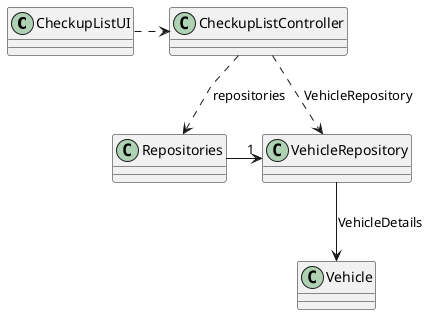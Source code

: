 @startuml
'skinparam monochrome true
skinparam packageStyle rectangle
skinparam shadowing false
skinparam linetype polyline
'skinparam linetype orto

skinparam classAttributeIconSize 0

'left to right direction

class CheckupListUI{

}

class CheckupListController{

}

class Repositories{

}

class VehicleRepository{

}

class Vehicle{

}

CheckupListUI .> CheckupListController
CheckupListController ..> Repositories : repositories
Repositories -> "1" VehicleRepository
CheckupListController ..> VehicleRepository : VehicleRepository
VehicleRepository --> Vehicle : VehicleDetails

@enduml
